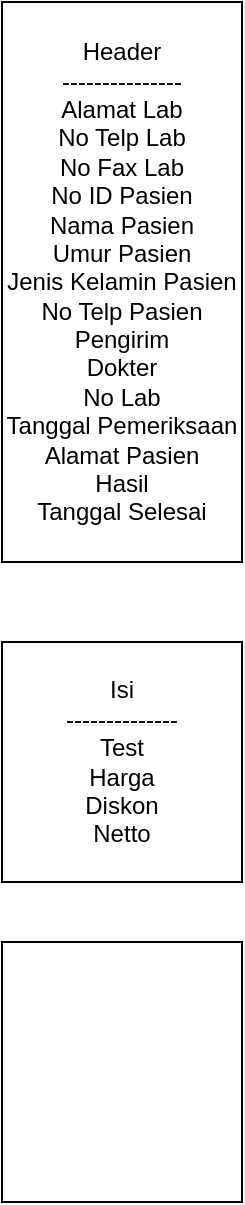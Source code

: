 <mxfile version="15.1.3" type="device"><diagram id="U0VbsD7vFN2nEGfDq2pS" name="Page-1"><mxGraphModel dx="768" dy="482" grid="1" gridSize="10" guides="1" tooltips="1" connect="1" arrows="1" fold="1" page="1" pageScale="1" pageWidth="850" pageHeight="1100" math="0" shadow="0"><root><mxCell id="0"/><mxCell id="1" parent="0"/><mxCell id="q6pDXO1VxjaC_Is0zNe7-1" value="Header&lt;br&gt;---------------&lt;br&gt;Alamat Lab&lt;br&gt;No Telp Lab&lt;br&gt;No Fax Lab&lt;br&gt;No ID Pasien&lt;br&gt;Nama Pasien&lt;br&gt;Umur Pasien&lt;br&gt;Jenis Kelamin Pasien&lt;br&gt;No Telp Pasien&lt;br&gt;Pengirim&lt;br&gt;Dokter&lt;br&gt;No Lab&lt;br&gt;Tanggal Pemeriksaan&lt;br&gt;Alamat Pasien&lt;br&gt;Hasil&lt;br&gt;Tanggal Selesai" style="rounded=0;whiteSpace=wrap;html=1;" vertex="1" parent="1"><mxGeometry x="80" y="40" width="120" height="280" as="geometry"/></mxCell><mxCell id="q6pDXO1VxjaC_Is0zNe7-2" value="Isi&lt;br&gt;--------------&lt;br&gt;Test&lt;br&gt;Harga&lt;br&gt;Diskon&lt;br&gt;Netto" style="rounded=0;whiteSpace=wrap;html=1;" vertex="1" parent="1"><mxGeometry x="80" y="360" width="120" height="120" as="geometry"/></mxCell><mxCell id="q6pDXO1VxjaC_Is0zNe7-4" value="" style="rounded=0;whiteSpace=wrap;html=1;" vertex="1" parent="1"><mxGeometry x="80" y="510" width="120" height="130" as="geometry"/></mxCell></root></mxGraphModel></diagram></mxfile>